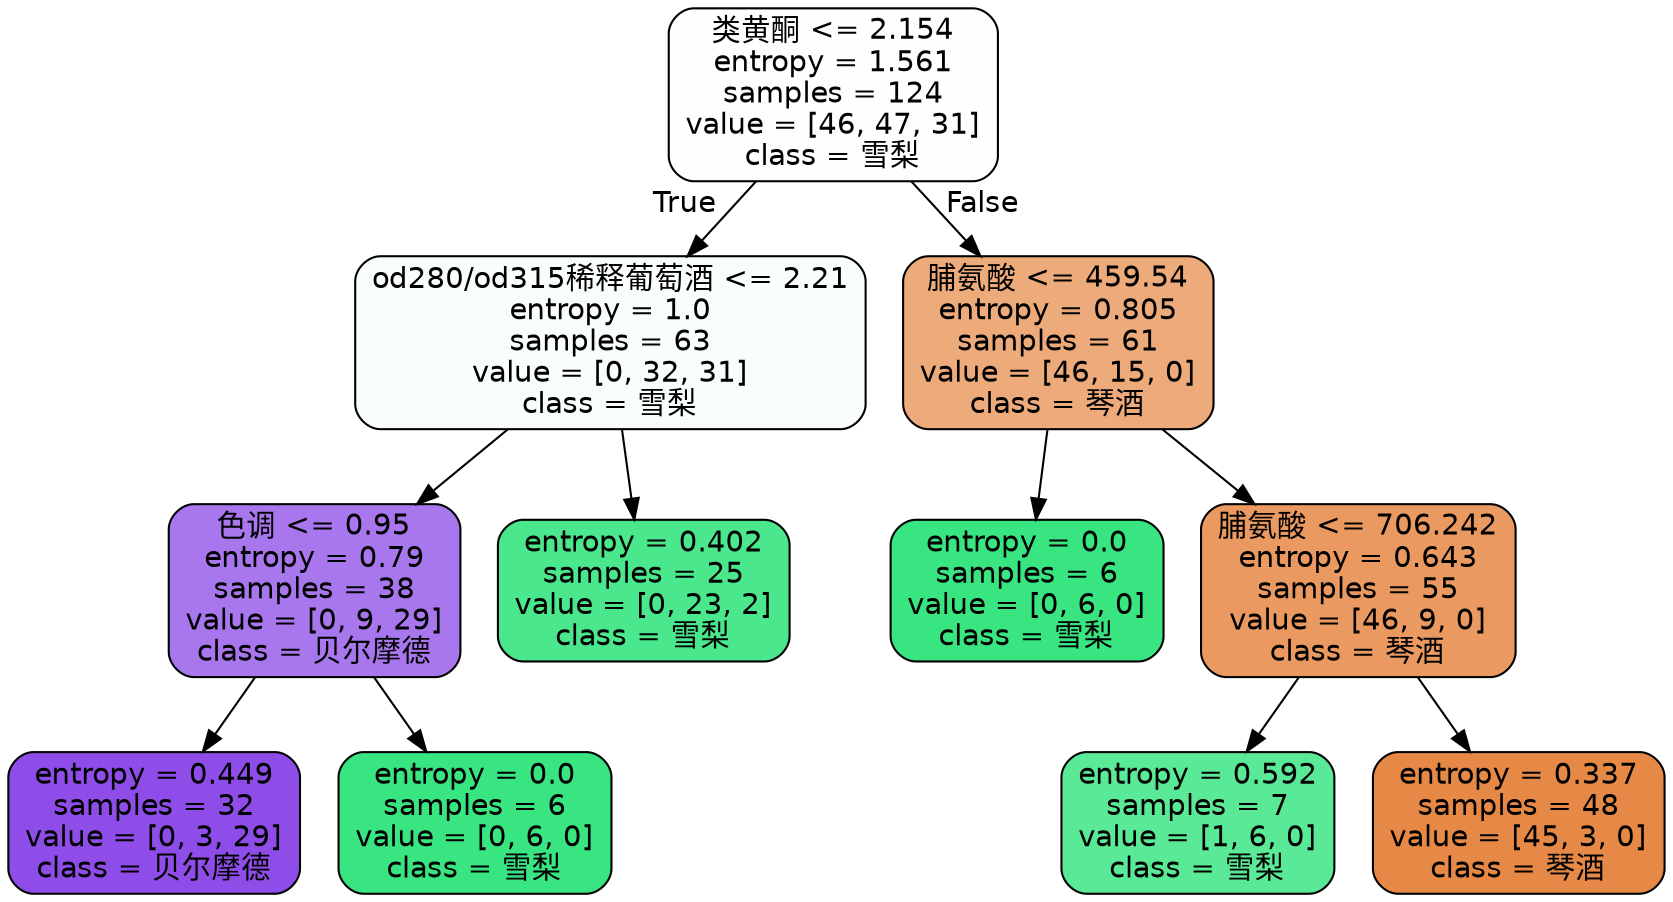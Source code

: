 digraph Tree {
node [shape=box, style="filled, rounded", color="black", fontname=helvetica] ;
edge [fontname=helvetica] ;
0 [label="类黄酮 <= 2.154\nentropy = 1.561\nsamples = 124\nvalue = [46, 47, 31]\nclass = 雪梨", fillcolor="#fcfffd"] ;
1 [label="od280/od315稀释葡萄酒 <= 2.21\nentropy = 1.0\nsamples = 63\nvalue = [0, 32, 31]\nclass = 雪梨", fillcolor="#f9fefb"] ;
0 -> 1 [labeldistance=2.5, labelangle=45, headlabel="True"] ;
2 [label="色调 <= 0.95\nentropy = 0.79\nsamples = 38\nvalue = [0, 9, 29]\nclass = 贝尔摩德", fillcolor="#a876ed"] ;
1 -> 2 ;
3 [label="entropy = 0.449\nsamples = 32\nvalue = [0, 3, 29]\nclass = 贝尔摩德", fillcolor="#8e4de8"] ;
2 -> 3 ;
4 [label="entropy = 0.0\nsamples = 6\nvalue = [0, 6, 0]\nclass = 雪梨", fillcolor="#39e581"] ;
2 -> 4 ;
5 [label="entropy = 0.402\nsamples = 25\nvalue = [0, 23, 2]\nclass = 雪梨", fillcolor="#4ae78c"] ;
1 -> 5 ;
6 [label="脯氨酸 <= 459.54\nentropy = 0.805\nsamples = 61\nvalue = [46, 15, 0]\nclass = 琴酒", fillcolor="#edaa7a"] ;
0 -> 6 [labeldistance=2.5, labelangle=-45, headlabel="False"] ;
7 [label="entropy = 0.0\nsamples = 6\nvalue = [0, 6, 0]\nclass = 雪梨", fillcolor="#39e581"] ;
6 -> 7 ;
8 [label="脯氨酸 <= 706.242\nentropy = 0.643\nsamples = 55\nvalue = [46, 9, 0]\nclass = 琴酒", fillcolor="#ea9a60"] ;
6 -> 8 ;
9 [label="entropy = 0.592\nsamples = 7\nvalue = [1, 6, 0]\nclass = 雪梨", fillcolor="#5ae996"] ;
8 -> 9 ;
10 [label="entropy = 0.337\nsamples = 48\nvalue = [45, 3, 0]\nclass = 琴酒", fillcolor="#e78946"] ;
8 -> 10 ;
}
